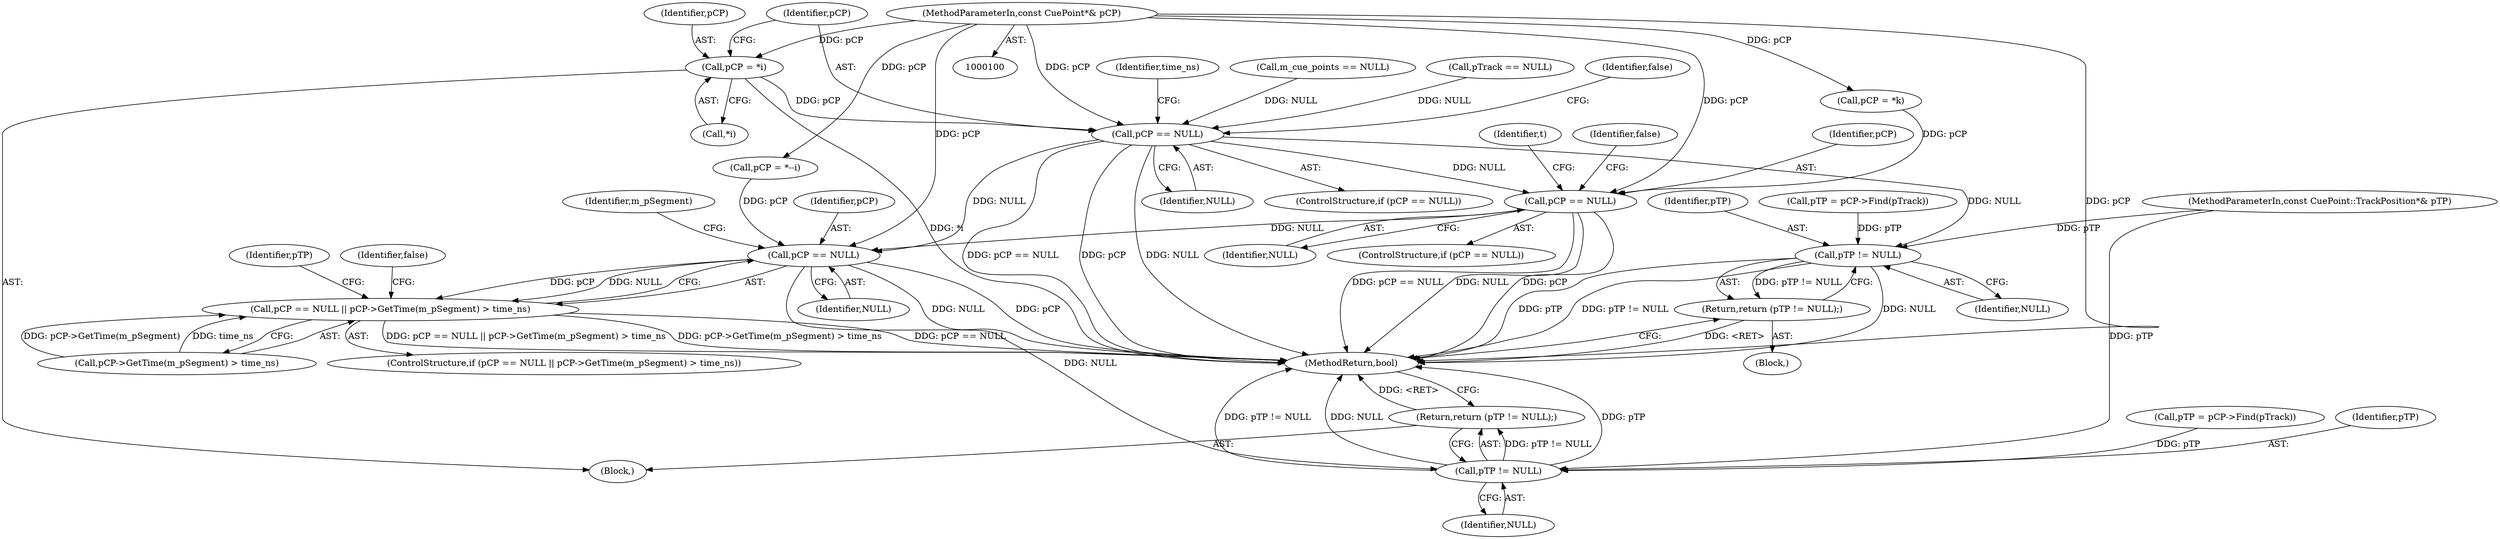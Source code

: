 digraph "0_Android_cc274e2abe8b2a6698a5c47d8aa4bb45f1f9538d_9@pointer" {
"1000140" [label="(Call,pCP = *i)"];
"1000103" [label="(MethodParameterIn,const CuePoint*& pCP)"];
"1000145" [label="(Call,pCP == NULL)"];
"1000161" [label="(Call,pTP != NULL)"];
"1000160" [label="(Return,return (pTP != NULL);)"];
"1000189" [label="(Call,pCP == NULL)"];
"1000239" [label="(Call,pCP == NULL)"];
"1000238" [label="(Call,pCP == NULL || pCP->GetTime(m_pSegment) > time_ns)"];
"1000253" [label="(Call,pTP != NULL)"];
"1000252" [label="(Return,return (pTP != NULL);)"];
"1000105" [label="(Block,)"];
"1000256" [label="(MethodReturn,bool)"];
"1000249" [label="(Identifier,pTP)"];
"1000146" [label="(Identifier,pCP)"];
"1000145" [label="(Call,pCP == NULL)"];
"1000242" [label="(Call,pCP->GetTime(m_pSegment) > time_ns)"];
"1000241" [label="(Identifier,NULL)"];
"1000140" [label="(Call,pCP = *i)"];
"1000142" [label="(Call,*i)"];
"1000232" [label="(Call,pCP = *--i)"];
"1000240" [label="(Identifier,pCP)"];
"1000193" [label="(Identifier,false)"];
"1000161" [label="(Call,pTP != NULL)"];
"1000189" [label="(Call,pCP == NULL)"];
"1000237" [label="(ControlStructure,if (pCP == NULL || pCP->GetTime(m_pSegment) > time_ns))"];
"1000244" [label="(Identifier,m_pSegment)"];
"1000155" [label="(Block,)"];
"1000247" [label="(Identifier,false)"];
"1000163" [label="(Identifier,NULL)"];
"1000248" [label="(Call,pTP = pCP->Find(pTrack))"];
"1000144" [label="(ControlStructure,if (pCP == NULL))"];
"1000162" [label="(Identifier,pTP)"];
"1000152" [label="(Identifier,time_ns)"];
"1000147" [label="(Identifier,NULL)"];
"1000116" [label="(Call,m_cue_points == NULL)"];
"1000190" [label="(Identifier,pCP)"];
"1000253" [label="(Call,pTP != NULL)"];
"1000184" [label="(Call,pCP = *k)"];
"1000252" [label="(Return,return (pTP != NULL);)"];
"1000255" [label="(Identifier,NULL)"];
"1000196" [label="(Identifier,t)"];
"1000254" [label="(Identifier,pTP)"];
"1000188" [label="(ControlStructure,if (pCP == NULL))"];
"1000112" [label="(Call,pTrack == NULL)"];
"1000238" [label="(Call,pCP == NULL || pCP->GetTime(m_pSegment) > time_ns)"];
"1000191" [label="(Identifier,NULL)"];
"1000156" [label="(Call,pTP = pCP->Find(pTrack))"];
"1000149" [label="(Identifier,false)"];
"1000239" [label="(Call,pCP == NULL)"];
"1000141" [label="(Identifier,pCP)"];
"1000104" [label="(MethodParameterIn,const CuePoint::TrackPosition*& pTP)"];
"1000160" [label="(Return,return (pTP != NULL);)"];
"1000103" [label="(MethodParameterIn,const CuePoint*& pCP)"];
"1000140" -> "1000105"  [label="AST: "];
"1000140" -> "1000142"  [label="CFG: "];
"1000141" -> "1000140"  [label="AST: "];
"1000142" -> "1000140"  [label="AST: "];
"1000146" -> "1000140"  [label="CFG: "];
"1000140" -> "1000256"  [label="DDG: *i"];
"1000103" -> "1000140"  [label="DDG: pCP"];
"1000140" -> "1000145"  [label="DDG: pCP"];
"1000103" -> "1000100"  [label="AST: "];
"1000103" -> "1000256"  [label="DDG: pCP"];
"1000103" -> "1000145"  [label="DDG: pCP"];
"1000103" -> "1000184"  [label="DDG: pCP"];
"1000103" -> "1000189"  [label="DDG: pCP"];
"1000103" -> "1000232"  [label="DDG: pCP"];
"1000103" -> "1000239"  [label="DDG: pCP"];
"1000145" -> "1000144"  [label="AST: "];
"1000145" -> "1000147"  [label="CFG: "];
"1000146" -> "1000145"  [label="AST: "];
"1000147" -> "1000145"  [label="AST: "];
"1000149" -> "1000145"  [label="CFG: "];
"1000152" -> "1000145"  [label="CFG: "];
"1000145" -> "1000256"  [label="DDG: pCP == NULL"];
"1000145" -> "1000256"  [label="DDG: pCP"];
"1000145" -> "1000256"  [label="DDG: NULL"];
"1000112" -> "1000145"  [label="DDG: NULL"];
"1000116" -> "1000145"  [label="DDG: NULL"];
"1000145" -> "1000161"  [label="DDG: NULL"];
"1000145" -> "1000189"  [label="DDG: NULL"];
"1000145" -> "1000239"  [label="DDG: NULL"];
"1000161" -> "1000160"  [label="AST: "];
"1000161" -> "1000163"  [label="CFG: "];
"1000162" -> "1000161"  [label="AST: "];
"1000163" -> "1000161"  [label="AST: "];
"1000160" -> "1000161"  [label="CFG: "];
"1000161" -> "1000256"  [label="DDG: NULL"];
"1000161" -> "1000256"  [label="DDG: pTP"];
"1000161" -> "1000256"  [label="DDG: pTP != NULL"];
"1000161" -> "1000160"  [label="DDG: pTP != NULL"];
"1000156" -> "1000161"  [label="DDG: pTP"];
"1000104" -> "1000161"  [label="DDG: pTP"];
"1000160" -> "1000155"  [label="AST: "];
"1000256" -> "1000160"  [label="CFG: "];
"1000160" -> "1000256"  [label="DDG: <RET>"];
"1000189" -> "1000188"  [label="AST: "];
"1000189" -> "1000191"  [label="CFG: "];
"1000190" -> "1000189"  [label="AST: "];
"1000191" -> "1000189"  [label="AST: "];
"1000193" -> "1000189"  [label="CFG: "];
"1000196" -> "1000189"  [label="CFG: "];
"1000189" -> "1000256"  [label="DDG: pCP"];
"1000189" -> "1000256"  [label="DDG: pCP == NULL"];
"1000189" -> "1000256"  [label="DDG: NULL"];
"1000184" -> "1000189"  [label="DDG: pCP"];
"1000189" -> "1000239"  [label="DDG: NULL"];
"1000239" -> "1000238"  [label="AST: "];
"1000239" -> "1000241"  [label="CFG: "];
"1000240" -> "1000239"  [label="AST: "];
"1000241" -> "1000239"  [label="AST: "];
"1000244" -> "1000239"  [label="CFG: "];
"1000238" -> "1000239"  [label="CFG: "];
"1000239" -> "1000256"  [label="DDG: pCP"];
"1000239" -> "1000256"  [label="DDG: NULL"];
"1000239" -> "1000238"  [label="DDG: pCP"];
"1000239" -> "1000238"  [label="DDG: NULL"];
"1000232" -> "1000239"  [label="DDG: pCP"];
"1000239" -> "1000253"  [label="DDG: NULL"];
"1000238" -> "1000237"  [label="AST: "];
"1000238" -> "1000242"  [label="CFG: "];
"1000242" -> "1000238"  [label="AST: "];
"1000247" -> "1000238"  [label="CFG: "];
"1000249" -> "1000238"  [label="CFG: "];
"1000238" -> "1000256"  [label="DDG: pCP == NULL"];
"1000238" -> "1000256"  [label="DDG: pCP == NULL || pCP->GetTime(m_pSegment) > time_ns"];
"1000238" -> "1000256"  [label="DDG: pCP->GetTime(m_pSegment) > time_ns"];
"1000242" -> "1000238"  [label="DDG: pCP->GetTime(m_pSegment)"];
"1000242" -> "1000238"  [label="DDG: time_ns"];
"1000253" -> "1000252"  [label="AST: "];
"1000253" -> "1000255"  [label="CFG: "];
"1000254" -> "1000253"  [label="AST: "];
"1000255" -> "1000253"  [label="AST: "];
"1000252" -> "1000253"  [label="CFG: "];
"1000253" -> "1000256"  [label="DDG: pTP != NULL"];
"1000253" -> "1000256"  [label="DDG: NULL"];
"1000253" -> "1000256"  [label="DDG: pTP"];
"1000253" -> "1000252"  [label="DDG: pTP != NULL"];
"1000248" -> "1000253"  [label="DDG: pTP"];
"1000104" -> "1000253"  [label="DDG: pTP"];
"1000252" -> "1000105"  [label="AST: "];
"1000256" -> "1000252"  [label="CFG: "];
"1000252" -> "1000256"  [label="DDG: <RET>"];
}
